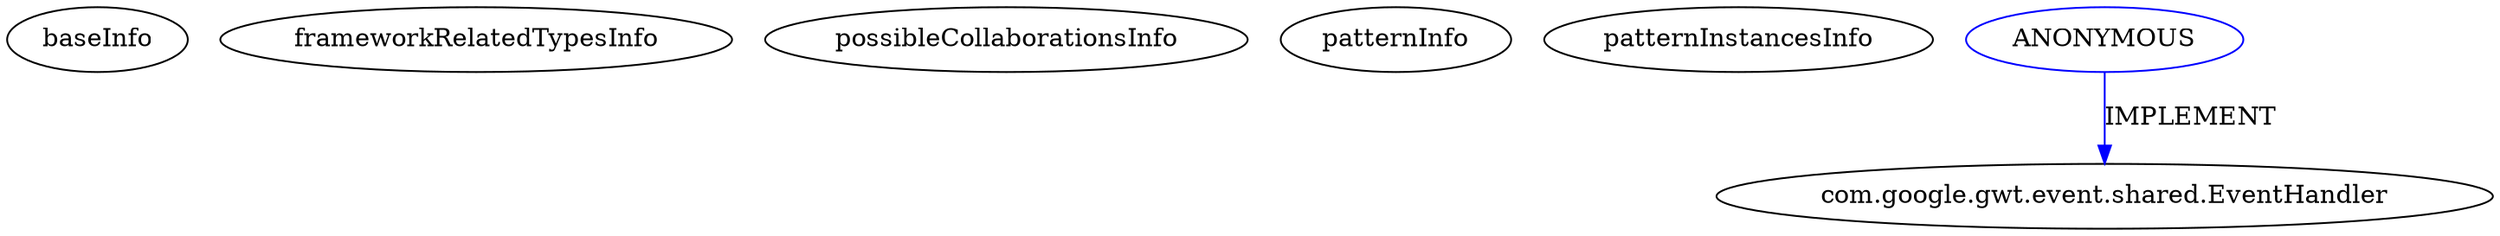 digraph {
baseInfo[graphId=76,category="pattern",isAnonymous=false,possibleRelation=false]
frameworkRelatedTypesInfo[]
possibleCollaborationsInfo[]
patternInfo[frequency=6.0,patternRootClient=null]
patternInstancesInfo[0="ashtonthomas-gwt-fast-touch-press~/ashtonthomas-gwt-fast-touch-press/gwt-fast-touch-press-master/src/io/ashton/fastpress/client/Gwt_fast_press.java~Gwt_fast_press~744",1="lambourg-WebGallery~/lambourg-WebGallery/WebGallery-master/client/src/com/lambourg/webgallery/client/folderview/FolderView.java~FolderView~3530",2="Tok-Ziraja222~/Tok-Ziraja222/Ziraja222-master/src/ziraja/client/AppController.java~AppController~396",3="aviera-websockets-gwtready~/aviera-websockets-gwtready/websockets-gwtready-master/src/org/arielviera/gwt/websockets/client/MySampleApplication.java~MySampleApplication~777",4="Masonu-Sample_MVP_pattern_with_GWT~/Masonu-Sample_MVP_pattern_with_GWT/Sample_MVP_pattern_with_GWT-master/src/fr/mason/louchart/client/controller/AppController.java~AppController~296",5="kospiotr-gwt-layout-designer~/kospiotr-gwt-layout-designer/gwt-layout-designer-master/src/main/java/pl/pkosmowski/gxtshowcase/client/EditorsPanel.java~EditorsPanel~3411"]
41[label="com.google.gwt.event.shared.EventHandler",vertexType="FRAMEWORK_INTERFACE_TYPE",isFrameworkType=false]
54[label="ANONYMOUS",vertexType="REFERENCE_ANONYMOUS_DECLARATION",isFrameworkType=false,color=blue]
54->41[label="IMPLEMENT",color=blue]
}
